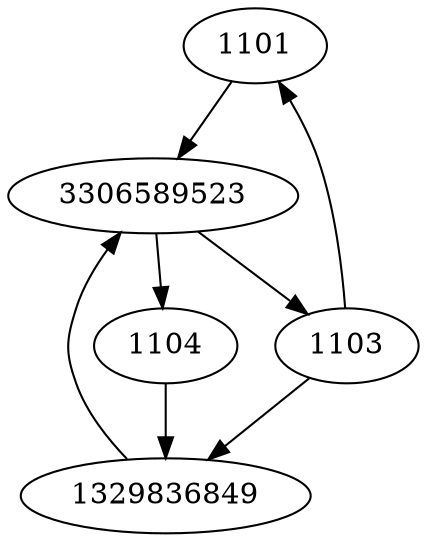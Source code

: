 strict digraph  {
1101;
1103;
1104;
1329836849;
3306589523;
1101 -> 3306589523;
1103 -> 1101;
1103 -> 1329836849;
1104 -> 1329836849;
1329836849 -> 3306589523;
3306589523 -> 1103;
3306589523 -> 1104;
}
